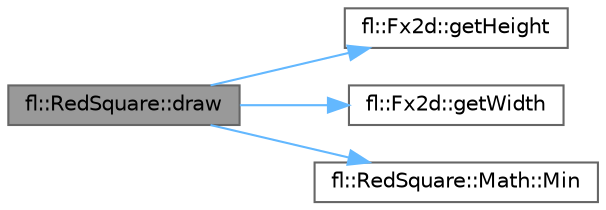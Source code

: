 digraph "fl::RedSquare::draw"
{
 // INTERACTIVE_SVG=YES
 // LATEX_PDF_SIZE
  bgcolor="transparent";
  edge [fontname=Helvetica,fontsize=10,labelfontname=Helvetica,labelfontsize=10];
  node [fontname=Helvetica,fontsize=10,shape=box,height=0.2,width=0.4];
  rankdir="LR";
  Node1 [id="Node000001",label="fl::RedSquare::draw",height=0.2,width=0.4,color="gray40", fillcolor="grey60", style="filled", fontcolor="black",tooltip=" "];
  Node1 -> Node2 [id="edge1_Node000001_Node000002",color="steelblue1",style="solid",tooltip=" "];
  Node2 [id="Node000002",label="fl::Fx2d::getHeight",height=0.2,width=0.4,color="grey40", fillcolor="white", style="filled",URL="$d7/d3e/classfl_1_1_fx2d_a97e2460468edf63b256d7c50ba03f8d0.html#a97e2460468edf63b256d7c50ba03f8d0",tooltip=" "];
  Node1 -> Node3 [id="edge2_Node000001_Node000003",color="steelblue1",style="solid",tooltip=" "];
  Node3 [id="Node000003",label="fl::Fx2d::getWidth",height=0.2,width=0.4,color="grey40", fillcolor="white", style="filled",URL="$d7/d3e/classfl_1_1_fx2d_ad43b84d2abcda8905bdcd35f9a8c46ff.html#ad43b84d2abcda8905bdcd35f9a8c46ff",tooltip=" "];
  Node1 -> Node4 [id="edge3_Node000001_Node000004",color="steelblue1",style="solid",tooltip=" "];
  Node4 [id="Node000004",label="fl::RedSquare::Math::Min",height=0.2,width=0.4,color="grey40", fillcolor="white", style="filled",URL="$d2/de1/structfl_1_1_red_square_1_1_math_a23b41cb75ca00a902281e8c31465293d.html#a23b41cb75ca00a902281e8c31465293d",tooltip=" "];
}
